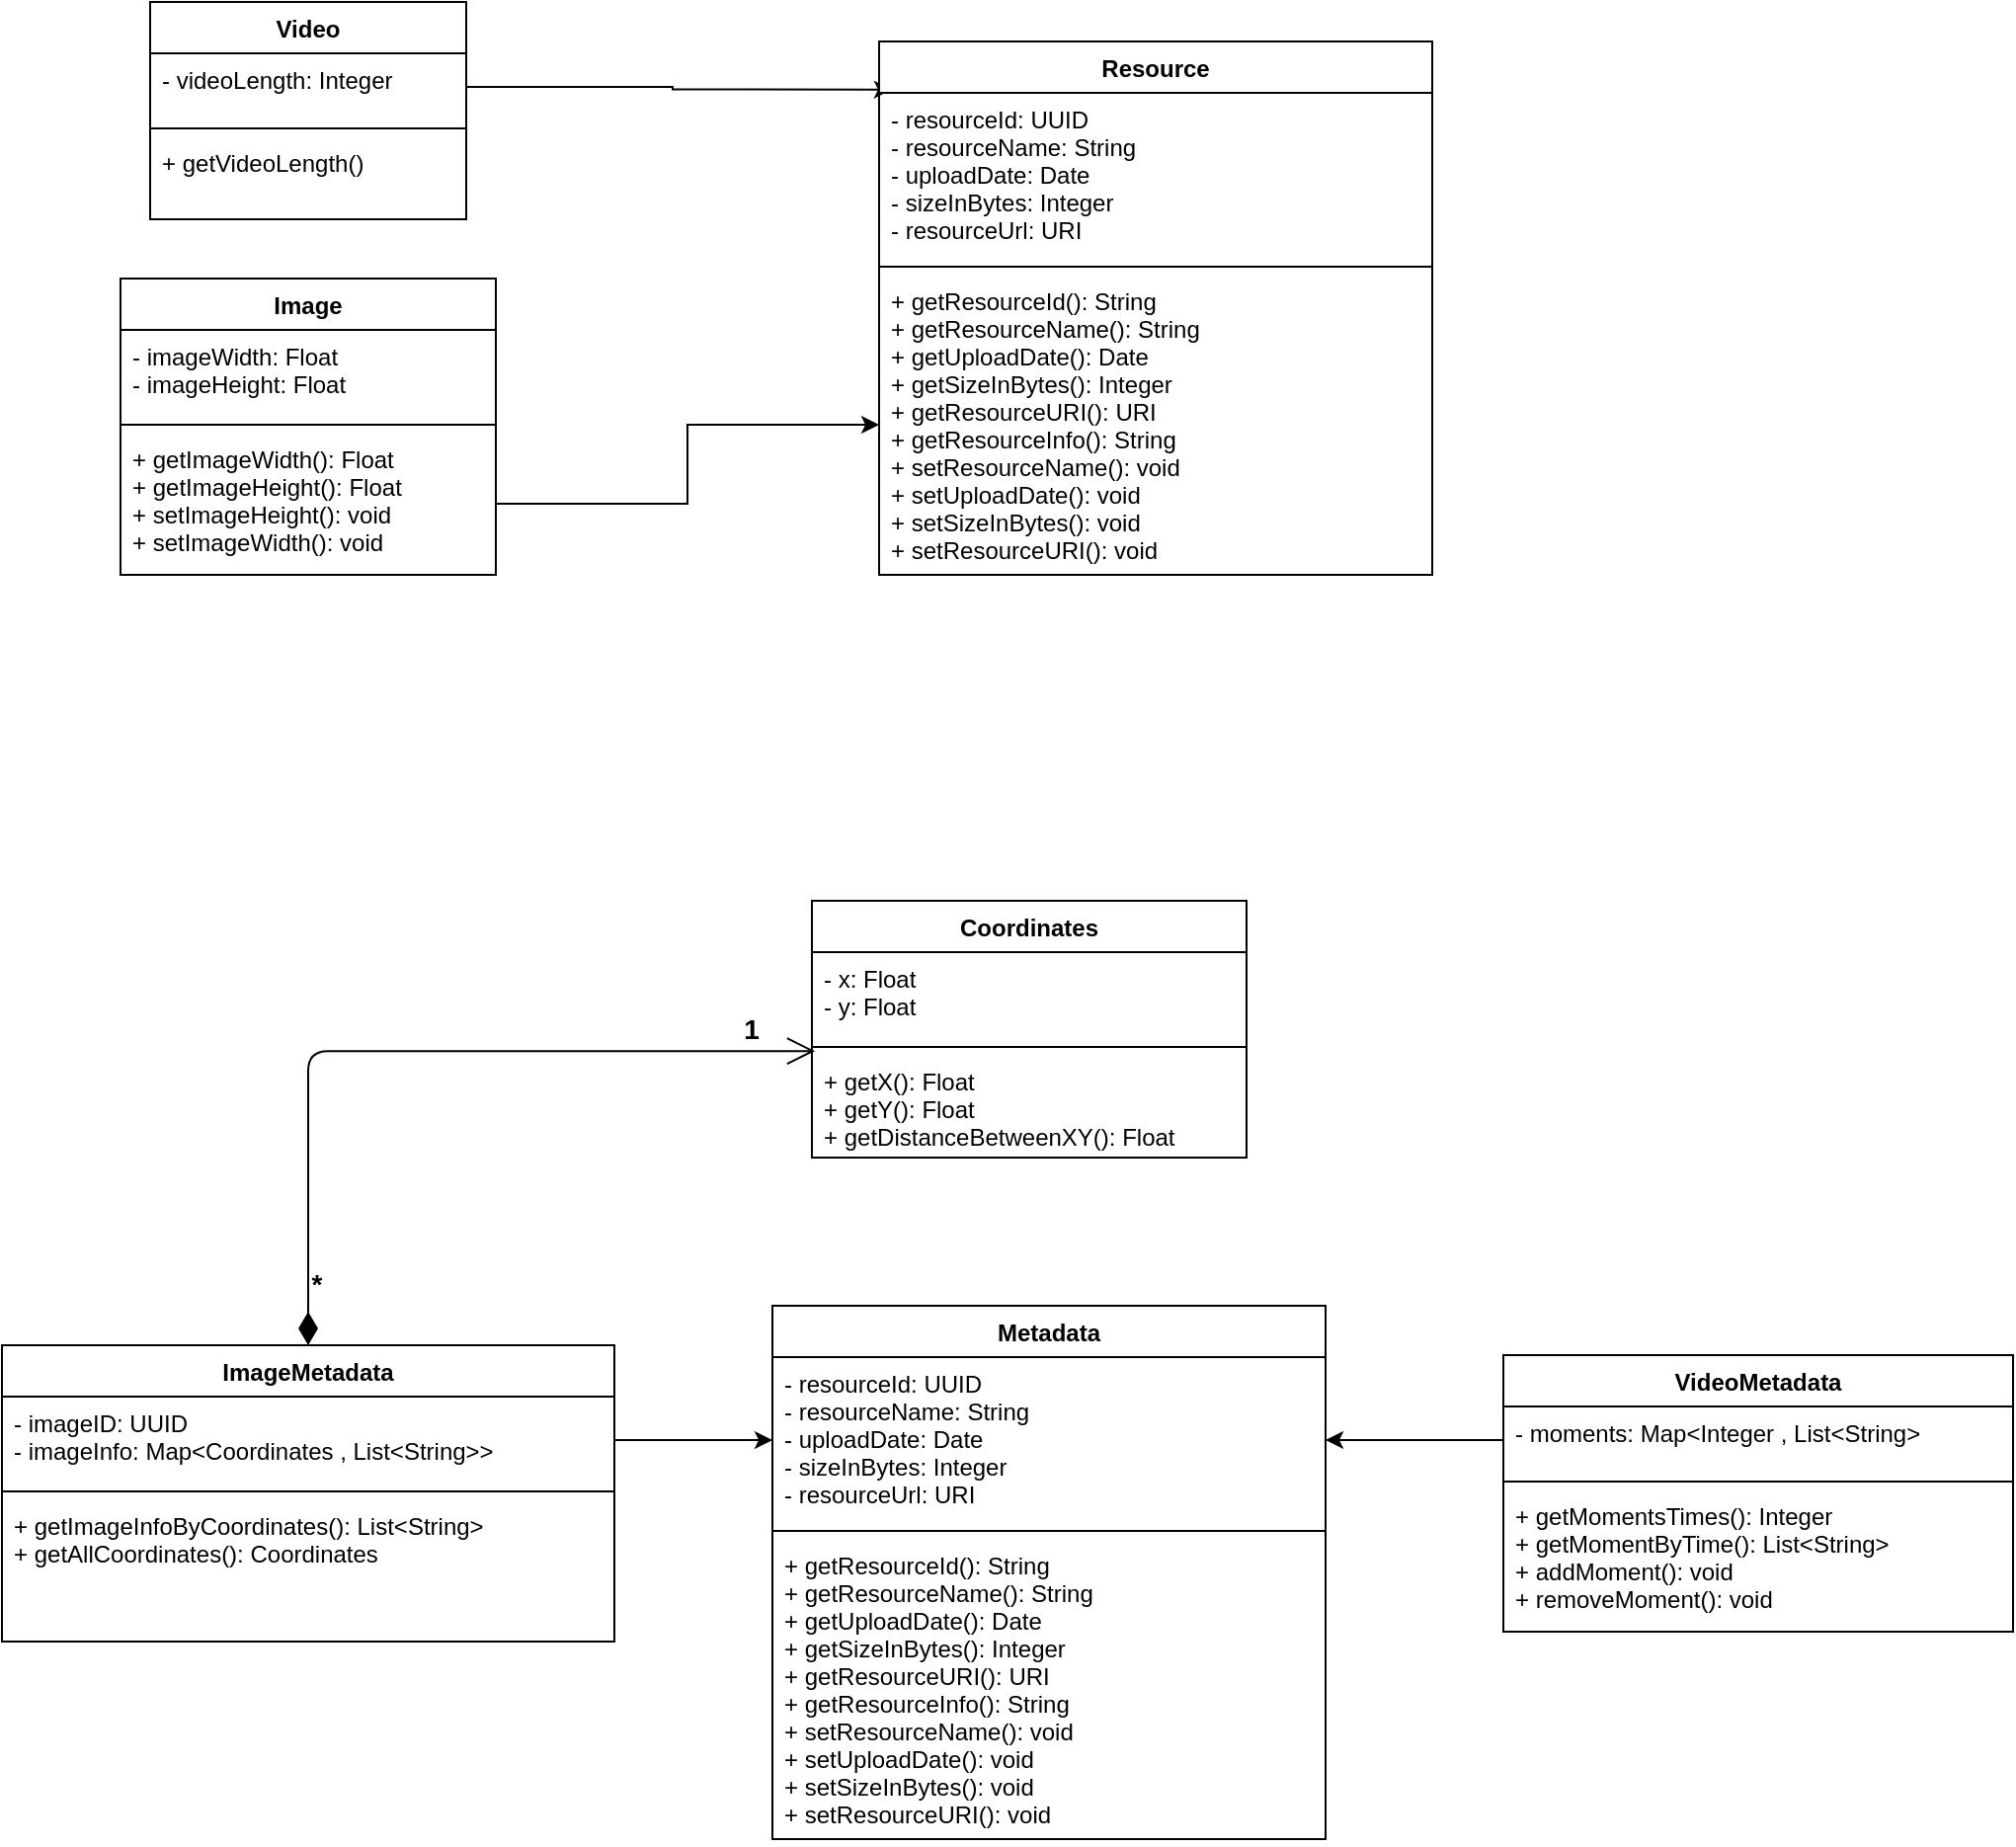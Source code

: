 <mxfile version="14.5.1" type="github">
  <diagram id="_sDNrL10AUSJifHvgnsC" name="Page-1">
    <mxGraphModel dx="1422" dy="833" grid="1" gridSize="10" guides="1" tooltips="1" connect="1" arrows="1" fold="1" page="1" pageScale="1" pageWidth="827" pageHeight="1169" math="0" shadow="0">
      <root>
        <mxCell id="0" />
        <mxCell id="1" parent="0" />
        <mxCell id="vhNg0i442V6qFYGz1hZX-9" style="edgeStyle=orthogonalEdgeStyle;rounded=0;orthogonalLoop=1;jettySize=auto;html=1;" edge="1" parent="1" source="-dmqIPmsJhzEoFDKgp8E-4" target="vhNg0i442V6qFYGz1hZX-8">
          <mxGeometry relative="1" as="geometry" />
        </mxCell>
        <mxCell id="-dmqIPmsJhzEoFDKgp8E-1" value="Image" style="swimlane;fontStyle=1;align=center;verticalAlign=top;childLayout=stackLayout;horizontal=1;startSize=26;horizontalStack=0;resizeParent=1;resizeParentMax=0;resizeLast=0;collapsible=1;marginBottom=0;" parent="1" vertex="1">
          <mxGeometry x="400" y="270" width="190" height="150" as="geometry" />
        </mxCell>
        <mxCell id="-dmqIPmsJhzEoFDKgp8E-2" value="- imageWidth: Float&#xa;- imageHeight: Float&#xa;" style="text;strokeColor=none;fillColor=none;align=left;verticalAlign=top;spacingLeft=4;spacingRight=4;overflow=hidden;rotatable=0;points=[[0,0.5],[1,0.5]];portConstraint=eastwest;" parent="-dmqIPmsJhzEoFDKgp8E-1" vertex="1">
          <mxGeometry y="26" width="190" height="44" as="geometry" />
        </mxCell>
        <mxCell id="-dmqIPmsJhzEoFDKgp8E-3" value="" style="line;strokeWidth=1;fillColor=none;align=left;verticalAlign=middle;spacingTop=-1;spacingLeft=3;spacingRight=3;rotatable=0;labelPosition=right;points=[];portConstraint=eastwest;" parent="-dmqIPmsJhzEoFDKgp8E-1" vertex="1">
          <mxGeometry y="70" width="190" height="8" as="geometry" />
        </mxCell>
        <mxCell id="-dmqIPmsJhzEoFDKgp8E-4" value="+ getImageWidth(): Float&#xa;+ getImageHeight(): Float&#xa;+ setImageHeight(): void&#xa;+ setImageWidth(): void" style="text;strokeColor=none;fillColor=none;align=left;verticalAlign=top;spacingLeft=4;spacingRight=4;overflow=hidden;rotatable=0;points=[[0,0.5],[1,0.5]];portConstraint=eastwest;" parent="-dmqIPmsJhzEoFDKgp8E-1" vertex="1">
          <mxGeometry y="78" width="190" height="72" as="geometry" />
        </mxCell>
        <mxCell id="vhNg0i442V6qFYGz1hZX-10" style="edgeStyle=orthogonalEdgeStyle;rounded=0;orthogonalLoop=1;jettySize=auto;html=1;entryX=0.023;entryY=-0.02;entryDx=0;entryDy=0;entryPerimeter=0;exitX=1;exitY=0.5;exitDx=0;exitDy=0;" edge="1" parent="1" source="vhNg0i442V6qFYGz1hZX-2" target="vhNg0i442V6qFYGz1hZX-6">
          <mxGeometry relative="1" as="geometry">
            <mxPoint x="770" y="310" as="targetPoint" />
          </mxGeometry>
        </mxCell>
        <mxCell id="vhNg0i442V6qFYGz1hZX-1" value="Video" style="swimlane;fontStyle=1;align=center;verticalAlign=top;childLayout=stackLayout;horizontal=1;startSize=26;horizontalStack=0;resizeParent=1;resizeParentMax=0;resizeLast=0;collapsible=1;marginBottom=0;" vertex="1" parent="1">
          <mxGeometry x="415" y="130" width="160" height="110" as="geometry" />
        </mxCell>
        <mxCell id="vhNg0i442V6qFYGz1hZX-2" value="- videoLength: Integer&#xa;" style="text;strokeColor=none;fillColor=none;align=left;verticalAlign=top;spacingLeft=4;spacingRight=4;overflow=hidden;rotatable=0;points=[[0,0.5],[1,0.5]];portConstraint=eastwest;" vertex="1" parent="vhNg0i442V6qFYGz1hZX-1">
          <mxGeometry y="26" width="160" height="34" as="geometry" />
        </mxCell>
        <mxCell id="vhNg0i442V6qFYGz1hZX-3" value="" style="line;strokeWidth=1;fillColor=none;align=left;verticalAlign=middle;spacingTop=-1;spacingLeft=3;spacingRight=3;rotatable=0;labelPosition=right;points=[];portConstraint=eastwest;" vertex="1" parent="vhNg0i442V6qFYGz1hZX-1">
          <mxGeometry y="60" width="160" height="8" as="geometry" />
        </mxCell>
        <mxCell id="vhNg0i442V6qFYGz1hZX-4" value="+ getVideoLength()&#xa;" style="text;strokeColor=none;fillColor=none;align=left;verticalAlign=top;spacingLeft=4;spacingRight=4;overflow=hidden;rotatable=0;points=[[0,0.5],[1,0.5]];portConstraint=eastwest;" vertex="1" parent="vhNg0i442V6qFYGz1hZX-1">
          <mxGeometry y="68" width="160" height="42" as="geometry" />
        </mxCell>
        <mxCell id="vhNg0i442V6qFYGz1hZX-5" value="Resource" style="swimlane;fontStyle=1;align=center;verticalAlign=top;childLayout=stackLayout;horizontal=1;startSize=26;horizontalStack=0;resizeParent=1;resizeParentMax=0;resizeLast=0;collapsible=1;marginBottom=0;" vertex="1" parent="1">
          <mxGeometry x="784" y="150" width="280" height="270" as="geometry" />
        </mxCell>
        <mxCell id="vhNg0i442V6qFYGz1hZX-6" value="- resourceId: UUID&#xa;- resourceName: String&#xa;- uploadDate: Date&#xa;- sizeInBytes: Integer&#xa;- resourceUrl: URI" style="text;strokeColor=none;fillColor=none;align=left;verticalAlign=top;spacingLeft=4;spacingRight=4;overflow=hidden;rotatable=0;points=[[0,0.5],[1,0.5]];portConstraint=eastwest;" vertex="1" parent="vhNg0i442V6qFYGz1hZX-5">
          <mxGeometry y="26" width="280" height="84" as="geometry" />
        </mxCell>
        <mxCell id="vhNg0i442V6qFYGz1hZX-7" value="" style="line;strokeWidth=1;fillColor=none;align=left;verticalAlign=middle;spacingTop=-1;spacingLeft=3;spacingRight=3;rotatable=0;labelPosition=right;points=[];portConstraint=eastwest;" vertex="1" parent="vhNg0i442V6qFYGz1hZX-5">
          <mxGeometry y="110" width="280" height="8" as="geometry" />
        </mxCell>
        <mxCell id="vhNg0i442V6qFYGz1hZX-8" value="+ getResourceId(): String&#xa;+ getResourceName(): String&#xa;+ getUploadDate(): Date&#xa;+ getSizeInBytes(): Integer&#xa;+ getResourceURI(): URI&#xa;+ getResourceInfo(): String&#xa;+ setResourceName(): void&#xa;+ setUploadDate(): void&#xa;+ setSizeInBytes(): void&#xa;+ setResourceURI(): void&#xa;" style="text;strokeColor=none;fillColor=none;align=left;verticalAlign=top;spacingLeft=4;spacingRight=4;overflow=hidden;rotatable=0;points=[[0,0.5],[1,0.5]];portConstraint=eastwest;" vertex="1" parent="vhNg0i442V6qFYGz1hZX-5">
          <mxGeometry y="118" width="280" height="152" as="geometry" />
        </mxCell>
        <mxCell id="vhNg0i442V6qFYGz1hZX-11" style="edgeStyle=orthogonalEdgeStyle;rounded=0;orthogonalLoop=1;jettySize=auto;html=1;exitX=1;exitY=0.5;exitDx=0;exitDy=0;entryX=0;entryY=0.5;entryDx=0;entryDy=0;" edge="1" source="vhNg0i442V6qFYGz1hZX-13" target="vhNg0i442V6qFYGz1hZX-22" parent="1">
          <mxGeometry relative="1" as="geometry" />
        </mxCell>
        <mxCell id="vhNg0i442V6qFYGz1hZX-12" value="ImageMetadata" style="swimlane;fontStyle=1;align=center;verticalAlign=top;childLayout=stackLayout;horizontal=1;startSize=26;horizontalStack=0;resizeParent=1;resizeParentMax=0;resizeLast=0;collapsible=1;marginBottom=0;" vertex="1" parent="1">
          <mxGeometry x="340" y="810" width="310" height="150" as="geometry" />
        </mxCell>
        <mxCell id="vhNg0i442V6qFYGz1hZX-13" value="- imageID: UUID&#xa;- imageInfo: Map&lt;Coordinates , List&lt;String&gt;&gt;" style="text;strokeColor=none;fillColor=none;align=left;verticalAlign=top;spacingLeft=4;spacingRight=4;overflow=hidden;rotatable=0;points=[[0,0.5],[1,0.5]];portConstraint=eastwest;" vertex="1" parent="vhNg0i442V6qFYGz1hZX-12">
          <mxGeometry y="26" width="310" height="44" as="geometry" />
        </mxCell>
        <mxCell id="vhNg0i442V6qFYGz1hZX-14" value="" style="line;strokeWidth=1;fillColor=none;align=left;verticalAlign=middle;spacingTop=-1;spacingLeft=3;spacingRight=3;rotatable=0;labelPosition=right;points=[];portConstraint=eastwest;" vertex="1" parent="vhNg0i442V6qFYGz1hZX-12">
          <mxGeometry y="70" width="310" height="8" as="geometry" />
        </mxCell>
        <mxCell id="vhNg0i442V6qFYGz1hZX-15" value="+ getImageInfoByCoordinates(): List&lt;String&gt;&#xa;+ getAllCoordinates(): Coordinates&#xa;" style="text;strokeColor=none;fillColor=none;align=left;verticalAlign=top;spacingLeft=4;spacingRight=4;overflow=hidden;rotatable=0;points=[[0,0.5],[1,0.5]];portConstraint=eastwest;" vertex="1" parent="vhNg0i442V6qFYGz1hZX-12">
          <mxGeometry y="78" width="310" height="72" as="geometry" />
        </mxCell>
        <mxCell id="vhNg0i442V6qFYGz1hZX-16" style="edgeStyle=orthogonalEdgeStyle;rounded=0;orthogonalLoop=1;jettySize=auto;html=1;exitX=0;exitY=0.5;exitDx=0;exitDy=0;entryX=1;entryY=0.5;entryDx=0;entryDy=0;" edge="1" source="vhNg0i442V6qFYGz1hZX-18" target="vhNg0i442V6qFYGz1hZX-22" parent="1">
          <mxGeometry relative="1" as="geometry" />
        </mxCell>
        <mxCell id="vhNg0i442V6qFYGz1hZX-17" value="VideoMetadata" style="swimlane;fontStyle=1;align=center;verticalAlign=top;childLayout=stackLayout;horizontal=1;startSize=26;horizontalStack=0;resizeParent=1;resizeParentMax=0;resizeLast=0;collapsible=1;marginBottom=0;" vertex="1" parent="1">
          <mxGeometry x="1100" y="815" width="258" height="140" as="geometry" />
        </mxCell>
        <mxCell id="vhNg0i442V6qFYGz1hZX-18" value="- moments: Map&lt;Integer , List&lt;String&gt;&#xa;" style="text;strokeColor=none;fillColor=none;align=left;verticalAlign=top;spacingLeft=4;spacingRight=4;overflow=hidden;rotatable=0;points=[[0,0.5],[1,0.5]];portConstraint=eastwest;" vertex="1" parent="vhNg0i442V6qFYGz1hZX-17">
          <mxGeometry y="26" width="258" height="34" as="geometry" />
        </mxCell>
        <mxCell id="vhNg0i442V6qFYGz1hZX-19" value="" style="line;strokeWidth=1;fillColor=none;align=left;verticalAlign=middle;spacingTop=-1;spacingLeft=3;spacingRight=3;rotatable=0;labelPosition=right;points=[];portConstraint=eastwest;" vertex="1" parent="vhNg0i442V6qFYGz1hZX-17">
          <mxGeometry y="60" width="258" height="8" as="geometry" />
        </mxCell>
        <mxCell id="vhNg0i442V6qFYGz1hZX-20" value="+ getMomentsTimes(): Integer&#xa;+ getMomentByTime(): List&lt;String&gt;&#xa;+ addMoment(): void&#xa;+ removeMoment(): void&#xa;" style="text;strokeColor=none;fillColor=none;align=left;verticalAlign=top;spacingLeft=4;spacingRight=4;overflow=hidden;rotatable=0;points=[[0,0.5],[1,0.5]];portConstraint=eastwest;" vertex="1" parent="vhNg0i442V6qFYGz1hZX-17">
          <mxGeometry y="68" width="258" height="72" as="geometry" />
        </mxCell>
        <mxCell id="vhNg0i442V6qFYGz1hZX-21" value="Metadata" style="swimlane;fontStyle=1;align=center;verticalAlign=top;childLayout=stackLayout;horizontal=1;startSize=26;horizontalStack=0;resizeParent=1;resizeParentMax=0;resizeLast=0;collapsible=1;marginBottom=0;" vertex="1" parent="1">
          <mxGeometry x="730" y="790" width="280" height="270" as="geometry" />
        </mxCell>
        <mxCell id="vhNg0i442V6qFYGz1hZX-22" value="- resourceId: UUID&#xa;- resourceName: String&#xa;- uploadDate: Date&#xa;- sizeInBytes: Integer&#xa;- resourceUrl: URI" style="text;strokeColor=none;fillColor=none;align=left;verticalAlign=top;spacingLeft=4;spacingRight=4;overflow=hidden;rotatable=0;points=[[0,0.5],[1,0.5]];portConstraint=eastwest;" vertex="1" parent="vhNg0i442V6qFYGz1hZX-21">
          <mxGeometry y="26" width="280" height="84" as="geometry" />
        </mxCell>
        <mxCell id="vhNg0i442V6qFYGz1hZX-23" value="" style="line;strokeWidth=1;fillColor=none;align=left;verticalAlign=middle;spacingTop=-1;spacingLeft=3;spacingRight=3;rotatable=0;labelPosition=right;points=[];portConstraint=eastwest;" vertex="1" parent="vhNg0i442V6qFYGz1hZX-21">
          <mxGeometry y="110" width="280" height="8" as="geometry" />
        </mxCell>
        <mxCell id="vhNg0i442V6qFYGz1hZX-24" value="+ getResourceId(): String&#xa;+ getResourceName(): String&#xa;+ getUploadDate(): Date&#xa;+ getSizeInBytes(): Integer&#xa;+ getResourceURI(): URI&#xa;+ getResourceInfo(): String&#xa;+ setResourceName(): void&#xa;+ setUploadDate(): void&#xa;+ setSizeInBytes(): void&#xa;+ setResourceURI(): void&#xa;" style="text;strokeColor=none;fillColor=none;align=left;verticalAlign=top;spacingLeft=4;spacingRight=4;overflow=hidden;rotatable=0;points=[[0,0.5],[1,0.5]];portConstraint=eastwest;" vertex="1" parent="vhNg0i442V6qFYGz1hZX-21">
          <mxGeometry y="118" width="280" height="152" as="geometry" />
        </mxCell>
        <mxCell id="vhNg0i442V6qFYGz1hZX-25" value="Coordinates" style="swimlane;fontStyle=1;align=center;verticalAlign=top;childLayout=stackLayout;horizontal=1;startSize=26;horizontalStack=0;resizeParent=1;resizeParentMax=0;resizeLast=0;collapsible=1;marginBottom=0;" vertex="1" parent="1">
          <mxGeometry x="750" y="585" width="220" height="130" as="geometry" />
        </mxCell>
        <mxCell id="vhNg0i442V6qFYGz1hZX-26" value="- x: Float&#xa;- y: Float" style="text;strokeColor=none;fillColor=none;align=left;verticalAlign=top;spacingLeft=4;spacingRight=4;overflow=hidden;rotatable=0;points=[[0,0.5],[1,0.5]];portConstraint=eastwest;" vertex="1" parent="vhNg0i442V6qFYGz1hZX-25">
          <mxGeometry y="26" width="220" height="44" as="geometry" />
        </mxCell>
        <mxCell id="vhNg0i442V6qFYGz1hZX-27" value="" style="line;strokeWidth=1;fillColor=none;align=left;verticalAlign=middle;spacingTop=-1;spacingLeft=3;spacingRight=3;rotatable=0;labelPosition=right;points=[];portConstraint=eastwest;" vertex="1" parent="vhNg0i442V6qFYGz1hZX-25">
          <mxGeometry y="70" width="220" height="8" as="geometry" />
        </mxCell>
        <mxCell id="vhNg0i442V6qFYGz1hZX-28" value="+ getX(): Float&#xa;+ getY(): Float&#xa;+ getDistanceBetweenXY(): Float" style="text;strokeColor=none;fillColor=none;align=left;verticalAlign=top;spacingLeft=4;spacingRight=4;overflow=hidden;rotatable=0;points=[[0,0.5],[1,0.5]];portConstraint=eastwest;" vertex="1" parent="vhNg0i442V6qFYGz1hZX-25">
          <mxGeometry y="78" width="220" height="52" as="geometry" />
        </mxCell>
        <mxCell id="vhNg0i442V6qFYGz1hZX-32" value="" style="endArrow=open;html=1;endSize=12;startArrow=diamondThin;startSize=14;startFill=1;edgeStyle=orthogonalEdgeStyle;align=left;verticalAlign=bottom;entryX=0.007;entryY=-0.037;entryDx=0;entryDy=0;entryPerimeter=0;exitX=0.5;exitY=0;exitDx=0;exitDy=0;" edge="1" parent="1" source="vhNg0i442V6qFYGz1hZX-12" target="vhNg0i442V6qFYGz1hZX-28">
          <mxGeometry x="-0.814" y="-5" relative="1" as="geometry">
            <mxPoint x="195" y="679.58" as="sourcePoint" />
            <mxPoint x="355" y="679.58" as="targetPoint" />
            <mxPoint as="offset" />
          </mxGeometry>
        </mxCell>
        <mxCell id="vhNg0i442V6qFYGz1hZX-35" value="*" style="edgeLabel;html=1;align=center;verticalAlign=middle;resizable=0;points=[];fontStyle=1;fontSize=14;" vertex="1" connectable="0" parent="vhNg0i442V6qFYGz1hZX-32">
          <mxGeometry x="-0.847" y="-4" relative="1" as="geometry">
            <mxPoint as="offset" />
          </mxGeometry>
        </mxCell>
        <mxCell id="vhNg0i442V6qFYGz1hZX-37" value="1" style="edgeLabel;html=1;align=center;verticalAlign=middle;resizable=0;points=[];fontSize=14;fontStyle=1" vertex="1" connectable="0" parent="vhNg0i442V6qFYGz1hZX-32">
          <mxGeometry x="0.838" y="-2" relative="1" as="geometry">
            <mxPoint y="-13.08" as="offset" />
          </mxGeometry>
        </mxCell>
      </root>
    </mxGraphModel>
  </diagram>
</mxfile>
